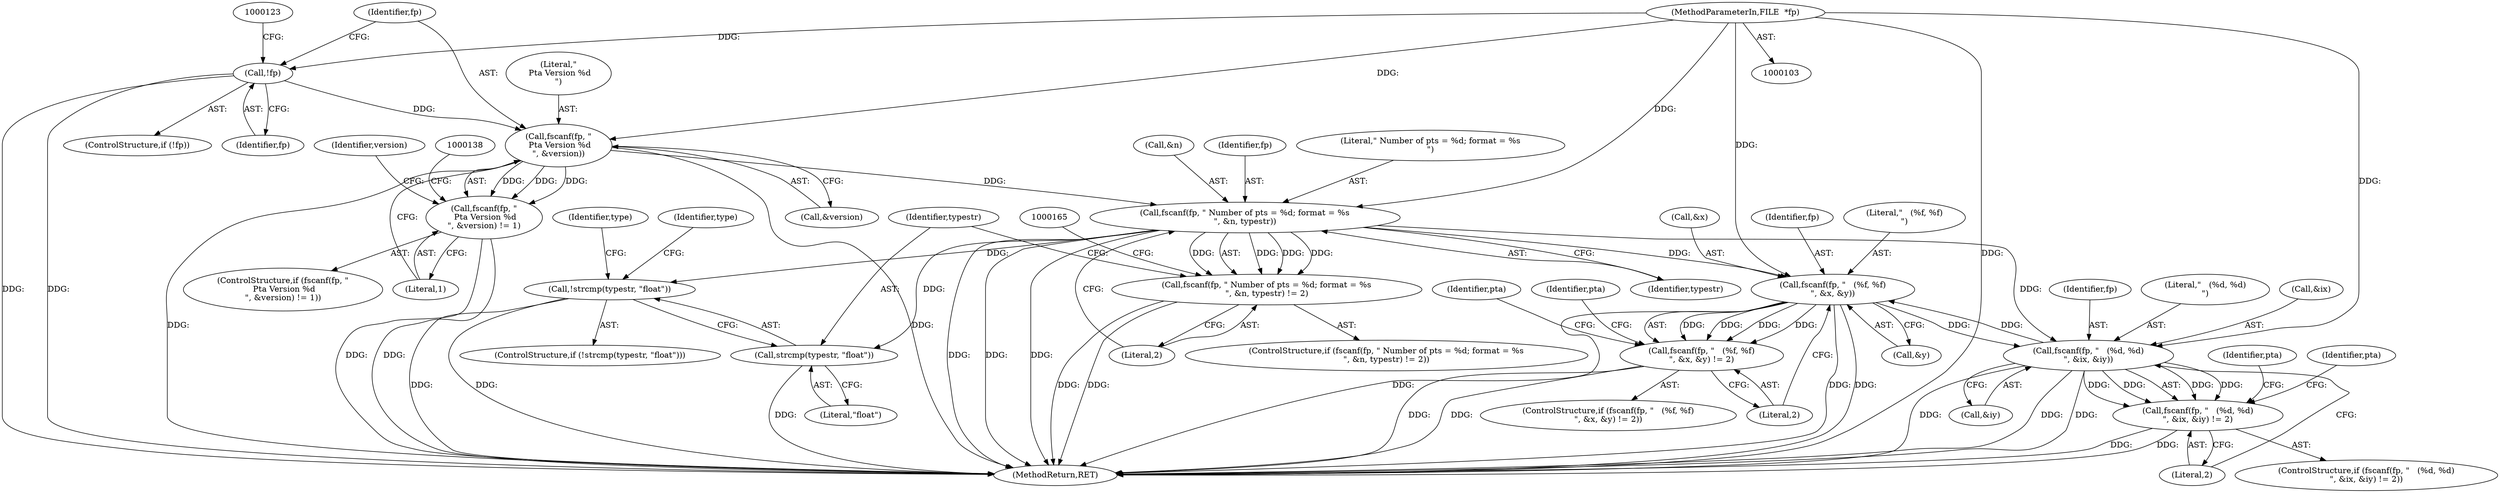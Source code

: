 digraph "0_leptonica_ee301cb2029db8a6289c5295daa42bba7715e99a_5@API" {
"1000130" [label="(Call,fscanf(fp, \"\n Pta Version %d\n\", &version))"];
"1000119" [label="(Call,!fp)"];
"1000104" [label="(MethodParameterIn,FILE  *fp)"];
"1000129" [label="(Call,fscanf(fp, \"\n Pta Version %d\n\", &version) != 1)"];
"1000156" [label="(Call,fscanf(fp, \" Number of pts = %d; format = %s\n\", &n, typestr))"];
"1000155" [label="(Call,fscanf(fp, \" Number of pts = %d; format = %s\n\", &n, typestr) != 2)"];
"1000171" [label="(Call,!strcmp(typestr, \"float\"))"];
"1000172" [label="(Call,strcmp(typestr, \"float\"))"];
"1000213" [label="(Call,fscanf(fp, \"   (%f, %f)\n\", &x, &y))"];
"1000212" [label="(Call,fscanf(fp, \"   (%f, %f)\n\", &x, &y) != 2)"];
"1000240" [label="(Call,fscanf(fp, \"   (%d, %d)\n\", &ix, &iy))"];
"1000239" [label="(Call,fscanf(fp, \"   (%d, %d)\n\", &ix, &iy) != 2)"];
"1000224" [label="(Identifier,pta)"];
"1000133" [label="(Call,&version)"];
"1000173" [label="(Identifier,typestr)"];
"1000161" [label="(Identifier,typestr)"];
"1000241" [label="(Identifier,fp)"];
"1000156" [label="(Call,fscanf(fp, \" Number of pts = %d; format = %s\n\", &n, typestr))"];
"1000239" [label="(Call,fscanf(fp, \"   (%d, %d)\n\", &ix, &iy) != 2)"];
"1000265" [label="(MethodReturn,RET)"];
"1000128" [label="(ControlStructure,if (fscanf(fp, \"\n Pta Version %d\n\", &version) != 1))"];
"1000220" [label="(Literal,2)"];
"1000218" [label="(Call,&y)"];
"1000118" [label="(ControlStructure,if (!fp))"];
"1000155" [label="(Call,fscanf(fp, \" Number of pts = %d; format = %s\n\", &n, typestr) != 2)"];
"1000247" [label="(Literal,2)"];
"1000212" [label="(Call,fscanf(fp, \"   (%f, %f)\n\", &x, &y) != 2)"];
"1000119" [label="(Call,!fp)"];
"1000174" [label="(Literal,\"float\")"];
"1000159" [label="(Call,&n)"];
"1000120" [label="(Identifier,fp)"];
"1000251" [label="(Identifier,pta)"];
"1000162" [label="(Literal,2)"];
"1000240" [label="(Call,fscanf(fp, \"   (%d, %d)\n\", &ix, &iy))"];
"1000145" [label="(Identifier,version)"];
"1000129" [label="(Call,fscanf(fp, \"\n Pta Version %d\n\", &version) != 1)"];
"1000157" [label="(Identifier,fp)"];
"1000171" [label="(Call,!strcmp(typestr, \"float\"))"];
"1000214" [label="(Identifier,fp)"];
"1000211" [label="(ControlStructure,if (fscanf(fp, \"   (%f, %f)\n\", &x, &y) != 2))"];
"1000130" [label="(Call,fscanf(fp, \"\n Pta Version %d\n\", &version))"];
"1000176" [label="(Identifier,type)"];
"1000213" [label="(Call,fscanf(fp, \"   (%f, %f)\n\", &x, &y))"];
"1000233" [label="(Identifier,pta)"];
"1000135" [label="(Literal,1)"];
"1000170" [label="(ControlStructure,if (!strcmp(typestr, \"float\")))"];
"1000260" [label="(Identifier,pta)"];
"1000245" [label="(Call,&iy)"];
"1000242" [label="(Literal,\"   (%d, %d)\n\")"];
"1000215" [label="(Literal,\"   (%f, %f)\n\")"];
"1000158" [label="(Literal,\" Number of pts = %d; format = %s\n\")"];
"1000180" [label="(Identifier,type)"];
"1000238" [label="(ControlStructure,if (fscanf(fp, \"   (%d, %d)\n\", &ix, &iy) != 2))"];
"1000132" [label="(Literal,\"\n Pta Version %d\n\")"];
"1000243" [label="(Call,&ix)"];
"1000154" [label="(ControlStructure,if (fscanf(fp, \" Number of pts = %d; format = %s\n\", &n, typestr) != 2))"];
"1000172" [label="(Call,strcmp(typestr, \"float\"))"];
"1000216" [label="(Call,&x)"];
"1000131" [label="(Identifier,fp)"];
"1000104" [label="(MethodParameterIn,FILE  *fp)"];
"1000130" -> "1000129"  [label="AST: "];
"1000130" -> "1000133"  [label="CFG: "];
"1000131" -> "1000130"  [label="AST: "];
"1000132" -> "1000130"  [label="AST: "];
"1000133" -> "1000130"  [label="AST: "];
"1000135" -> "1000130"  [label="CFG: "];
"1000130" -> "1000265"  [label="DDG: "];
"1000130" -> "1000265"  [label="DDG: "];
"1000130" -> "1000129"  [label="DDG: "];
"1000130" -> "1000129"  [label="DDG: "];
"1000130" -> "1000129"  [label="DDG: "];
"1000119" -> "1000130"  [label="DDG: "];
"1000104" -> "1000130"  [label="DDG: "];
"1000130" -> "1000156"  [label="DDG: "];
"1000119" -> "1000118"  [label="AST: "];
"1000119" -> "1000120"  [label="CFG: "];
"1000120" -> "1000119"  [label="AST: "];
"1000123" -> "1000119"  [label="CFG: "];
"1000131" -> "1000119"  [label="CFG: "];
"1000119" -> "1000265"  [label="DDG: "];
"1000119" -> "1000265"  [label="DDG: "];
"1000104" -> "1000119"  [label="DDG: "];
"1000104" -> "1000103"  [label="AST: "];
"1000104" -> "1000265"  [label="DDG: "];
"1000104" -> "1000156"  [label="DDG: "];
"1000104" -> "1000213"  [label="DDG: "];
"1000104" -> "1000240"  [label="DDG: "];
"1000129" -> "1000128"  [label="AST: "];
"1000129" -> "1000135"  [label="CFG: "];
"1000135" -> "1000129"  [label="AST: "];
"1000138" -> "1000129"  [label="CFG: "];
"1000145" -> "1000129"  [label="CFG: "];
"1000129" -> "1000265"  [label="DDG: "];
"1000129" -> "1000265"  [label="DDG: "];
"1000156" -> "1000155"  [label="AST: "];
"1000156" -> "1000161"  [label="CFG: "];
"1000157" -> "1000156"  [label="AST: "];
"1000158" -> "1000156"  [label="AST: "];
"1000159" -> "1000156"  [label="AST: "];
"1000161" -> "1000156"  [label="AST: "];
"1000162" -> "1000156"  [label="CFG: "];
"1000156" -> "1000265"  [label="DDG: "];
"1000156" -> "1000265"  [label="DDG: "];
"1000156" -> "1000265"  [label="DDG: "];
"1000156" -> "1000155"  [label="DDG: "];
"1000156" -> "1000155"  [label="DDG: "];
"1000156" -> "1000155"  [label="DDG: "];
"1000156" -> "1000155"  [label="DDG: "];
"1000156" -> "1000171"  [label="DDG: "];
"1000156" -> "1000172"  [label="DDG: "];
"1000156" -> "1000213"  [label="DDG: "];
"1000156" -> "1000240"  [label="DDG: "];
"1000155" -> "1000154"  [label="AST: "];
"1000155" -> "1000162"  [label="CFG: "];
"1000162" -> "1000155"  [label="AST: "];
"1000165" -> "1000155"  [label="CFG: "];
"1000173" -> "1000155"  [label="CFG: "];
"1000155" -> "1000265"  [label="DDG: "];
"1000155" -> "1000265"  [label="DDG: "];
"1000171" -> "1000170"  [label="AST: "];
"1000171" -> "1000172"  [label="CFG: "];
"1000172" -> "1000171"  [label="AST: "];
"1000176" -> "1000171"  [label="CFG: "];
"1000180" -> "1000171"  [label="CFG: "];
"1000171" -> "1000265"  [label="DDG: "];
"1000171" -> "1000265"  [label="DDG: "];
"1000172" -> "1000174"  [label="CFG: "];
"1000173" -> "1000172"  [label="AST: "];
"1000174" -> "1000172"  [label="AST: "];
"1000172" -> "1000265"  [label="DDG: "];
"1000213" -> "1000212"  [label="AST: "];
"1000213" -> "1000218"  [label="CFG: "];
"1000214" -> "1000213"  [label="AST: "];
"1000215" -> "1000213"  [label="AST: "];
"1000216" -> "1000213"  [label="AST: "];
"1000218" -> "1000213"  [label="AST: "];
"1000220" -> "1000213"  [label="CFG: "];
"1000213" -> "1000265"  [label="DDG: "];
"1000213" -> "1000265"  [label="DDG: "];
"1000213" -> "1000265"  [label="DDG: "];
"1000213" -> "1000212"  [label="DDG: "];
"1000213" -> "1000212"  [label="DDG: "];
"1000213" -> "1000212"  [label="DDG: "];
"1000213" -> "1000212"  [label="DDG: "];
"1000240" -> "1000213"  [label="DDG: "];
"1000213" -> "1000240"  [label="DDG: "];
"1000212" -> "1000211"  [label="AST: "];
"1000212" -> "1000220"  [label="CFG: "];
"1000220" -> "1000212"  [label="AST: "];
"1000224" -> "1000212"  [label="CFG: "];
"1000233" -> "1000212"  [label="CFG: "];
"1000212" -> "1000265"  [label="DDG: "];
"1000212" -> "1000265"  [label="DDG: "];
"1000240" -> "1000239"  [label="AST: "];
"1000240" -> "1000245"  [label="CFG: "];
"1000241" -> "1000240"  [label="AST: "];
"1000242" -> "1000240"  [label="AST: "];
"1000243" -> "1000240"  [label="AST: "];
"1000245" -> "1000240"  [label="AST: "];
"1000247" -> "1000240"  [label="CFG: "];
"1000240" -> "1000265"  [label="DDG: "];
"1000240" -> "1000265"  [label="DDG: "];
"1000240" -> "1000265"  [label="DDG: "];
"1000240" -> "1000239"  [label="DDG: "];
"1000240" -> "1000239"  [label="DDG: "];
"1000240" -> "1000239"  [label="DDG: "];
"1000240" -> "1000239"  [label="DDG: "];
"1000239" -> "1000238"  [label="AST: "];
"1000239" -> "1000247"  [label="CFG: "];
"1000247" -> "1000239"  [label="AST: "];
"1000251" -> "1000239"  [label="CFG: "];
"1000260" -> "1000239"  [label="CFG: "];
"1000239" -> "1000265"  [label="DDG: "];
"1000239" -> "1000265"  [label="DDG: "];
}
